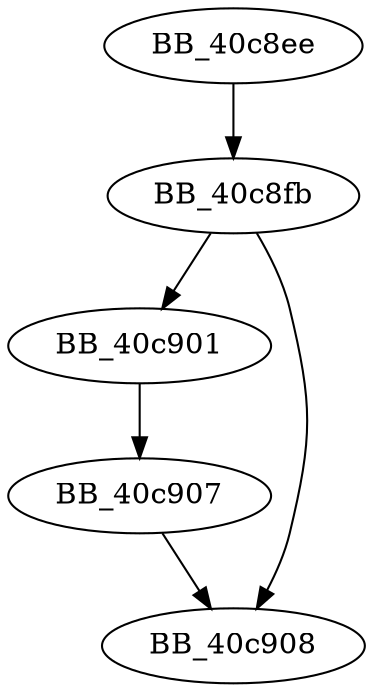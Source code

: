 DiGraph sub_40C8EE{
BB_40c8ee->BB_40c8fb
BB_40c8fb->BB_40c901
BB_40c8fb->BB_40c908
BB_40c901->BB_40c907
BB_40c907->BB_40c908
}
